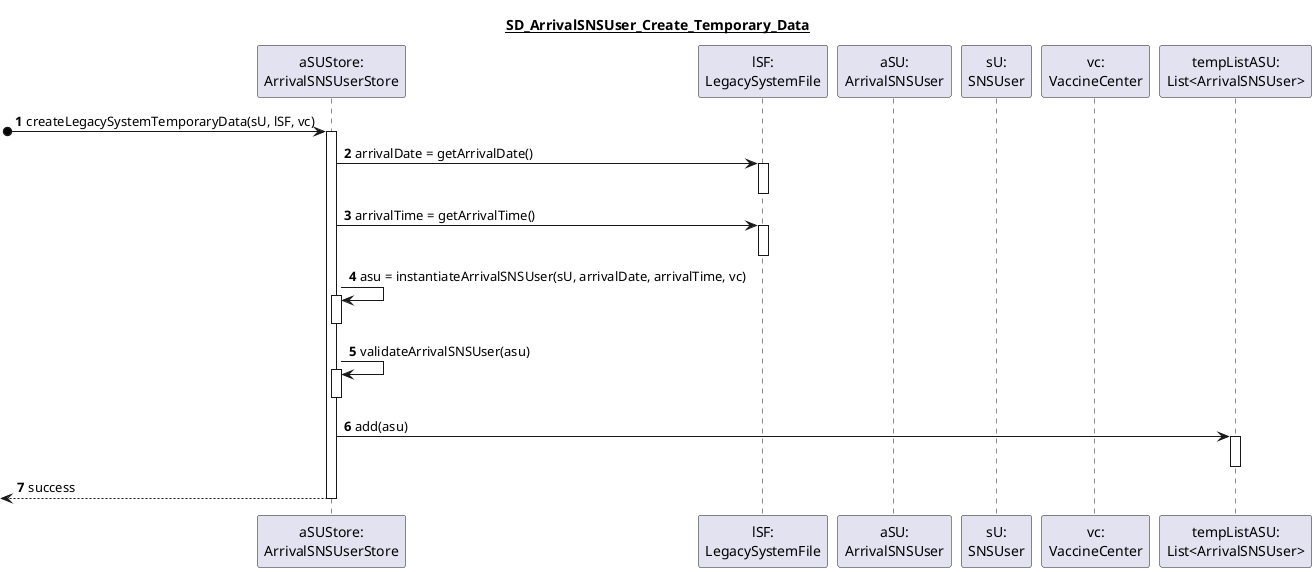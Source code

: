 @startuml
'https://plantuml.com/sequence-diagram

autonumber

title
<u>SD_ArrivalSNSUser_Create_Temporary_Data</u>
end title

participant "aSUStore:\nArrivalSNSUserStore" as aSUStore
participant "lSF:\nLegacySystemFile" as lSF
participant "aSU:\nArrivalSNSUser" as asu
participant "sU:\nSNSUser" as sU
participant "vc:\nVaccineCenter" as vc
participant "tempListASU:\nList<ArrivalSNSUser>" as tempListASU

[o-> aSUStore : createLegacySystemTemporaryData(sU, lSF, vc)
activate aSUStore

    aSUStore -> lSF : arrivalDate = getArrivalDate()
    activate lSF
    deactivate lSF
    aSUStore -> lSF : arrivalTime = getArrivalTime()
    activate lSF
    deactivate lSF

    aSUStore -> aSUStore : asu = instantiateArrivalSNSUser(sU, arrivalDate, arrivalTime, vc)
    activate aSUStore
    deactivate aSUStore

    aSUStore -> aSUStore : validateArrivalSNSUser(asu)
    activate aSUStore
    deactivate aSUStore

    aSUStore -> tempListASU : add(asu)
    activate tempListASU
    deactivate tempListASU

    <-- aSUStore : success
deactivate aSUStore


@enduml